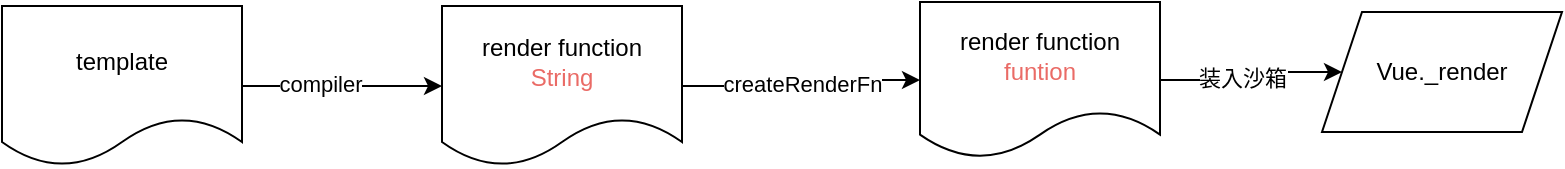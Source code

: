 <mxfile version="13.6.2" type="device"><diagram id="S9F0TzaOZTgtDW3MVraf" name="Page-1"><mxGraphModel dx="1113" dy="800" grid="0" gridSize="10" guides="1" tooltips="1" connect="1" arrows="1" fold="1" page="1" pageScale="1" pageWidth="850" pageHeight="1100" math="0" shadow="0"><root><mxCell id="0"/><mxCell id="1" parent="0"/><mxCell id="QE41-qRMRNZyu7CTacR9-4" style="edgeStyle=orthogonalEdgeStyle;rounded=0;orthogonalLoop=1;jettySize=auto;html=1;exitX=1;exitY=0.5;exitDx=0;exitDy=0;entryX=0;entryY=0.5;entryDx=0;entryDy=0;" edge="1" parent="1" source="QE41-qRMRNZyu7CTacR9-2" target="QE41-qRMRNZyu7CTacR9-3"><mxGeometry relative="1" as="geometry"/></mxCell><mxCell id="QE41-qRMRNZyu7CTacR9-5" value="compiler" style="edgeLabel;html=1;align=center;verticalAlign=middle;resizable=0;points=[];" vertex="1" connectable="0" parent="QE41-qRMRNZyu7CTacR9-4"><mxGeometry x="-0.22" y="1" relative="1" as="geometry"><mxPoint as="offset"/></mxGeometry></mxCell><mxCell id="QE41-qRMRNZyu7CTacR9-2" value="template" style="shape=document;whiteSpace=wrap;html=1;boundedLbl=1;" vertex="1" parent="1"><mxGeometry x="35" y="200" width="120" height="80" as="geometry"/></mxCell><mxCell id="QE41-qRMRNZyu7CTacR9-7" value="createRenderFn" style="edgeStyle=orthogonalEdgeStyle;rounded=0;orthogonalLoop=1;jettySize=auto;html=1;exitX=1;exitY=0.5;exitDx=0;exitDy=0;entryX=0;entryY=0.5;entryDx=0;entryDy=0;" edge="1" parent="1" source="QE41-qRMRNZyu7CTacR9-3" target="QE41-qRMRNZyu7CTacR9-6"><mxGeometry relative="1" as="geometry"/></mxCell><mxCell id="QE41-qRMRNZyu7CTacR9-3" value="render function&lt;br&gt;&lt;font color=&quot;#ea6b66&quot;&gt;String&lt;/font&gt;" style="shape=document;whiteSpace=wrap;html=1;boundedLbl=1;" vertex="1" parent="1"><mxGeometry x="255" y="200" width="120" height="80" as="geometry"/></mxCell><mxCell id="QE41-qRMRNZyu7CTacR9-9" value="" style="edgeStyle=orthogonalEdgeStyle;rounded=0;orthogonalLoop=1;jettySize=auto;html=1;" edge="1" parent="1" source="QE41-qRMRNZyu7CTacR9-6" target="QE41-qRMRNZyu7CTacR9-8"><mxGeometry relative="1" as="geometry"/></mxCell><mxCell id="QE41-qRMRNZyu7CTacR9-10" value="装入沙箱" style="edgeLabel;html=1;align=center;verticalAlign=middle;resizable=0;points=[];" vertex="1" connectable="0" parent="QE41-qRMRNZyu7CTacR9-9"><mxGeometry x="-0.123" relative="1" as="geometry"><mxPoint as="offset"/></mxGeometry></mxCell><mxCell id="QE41-qRMRNZyu7CTacR9-6" value="render function&lt;br&gt;&lt;font color=&quot;#ea6b66&quot;&gt;funtion&lt;/font&gt;" style="shape=document;whiteSpace=wrap;html=1;boundedLbl=1;" vertex="1" parent="1"><mxGeometry x="494" y="198" width="120" height="78" as="geometry"/></mxCell><mxCell id="QE41-qRMRNZyu7CTacR9-8" value="Vue._render" style="shape=parallelogram;perimeter=parallelogramPerimeter;whiteSpace=wrap;html=1;fixedSize=1;" vertex="1" parent="1"><mxGeometry x="695" y="203" width="120" height="60" as="geometry"/></mxCell></root></mxGraphModel></diagram></mxfile>